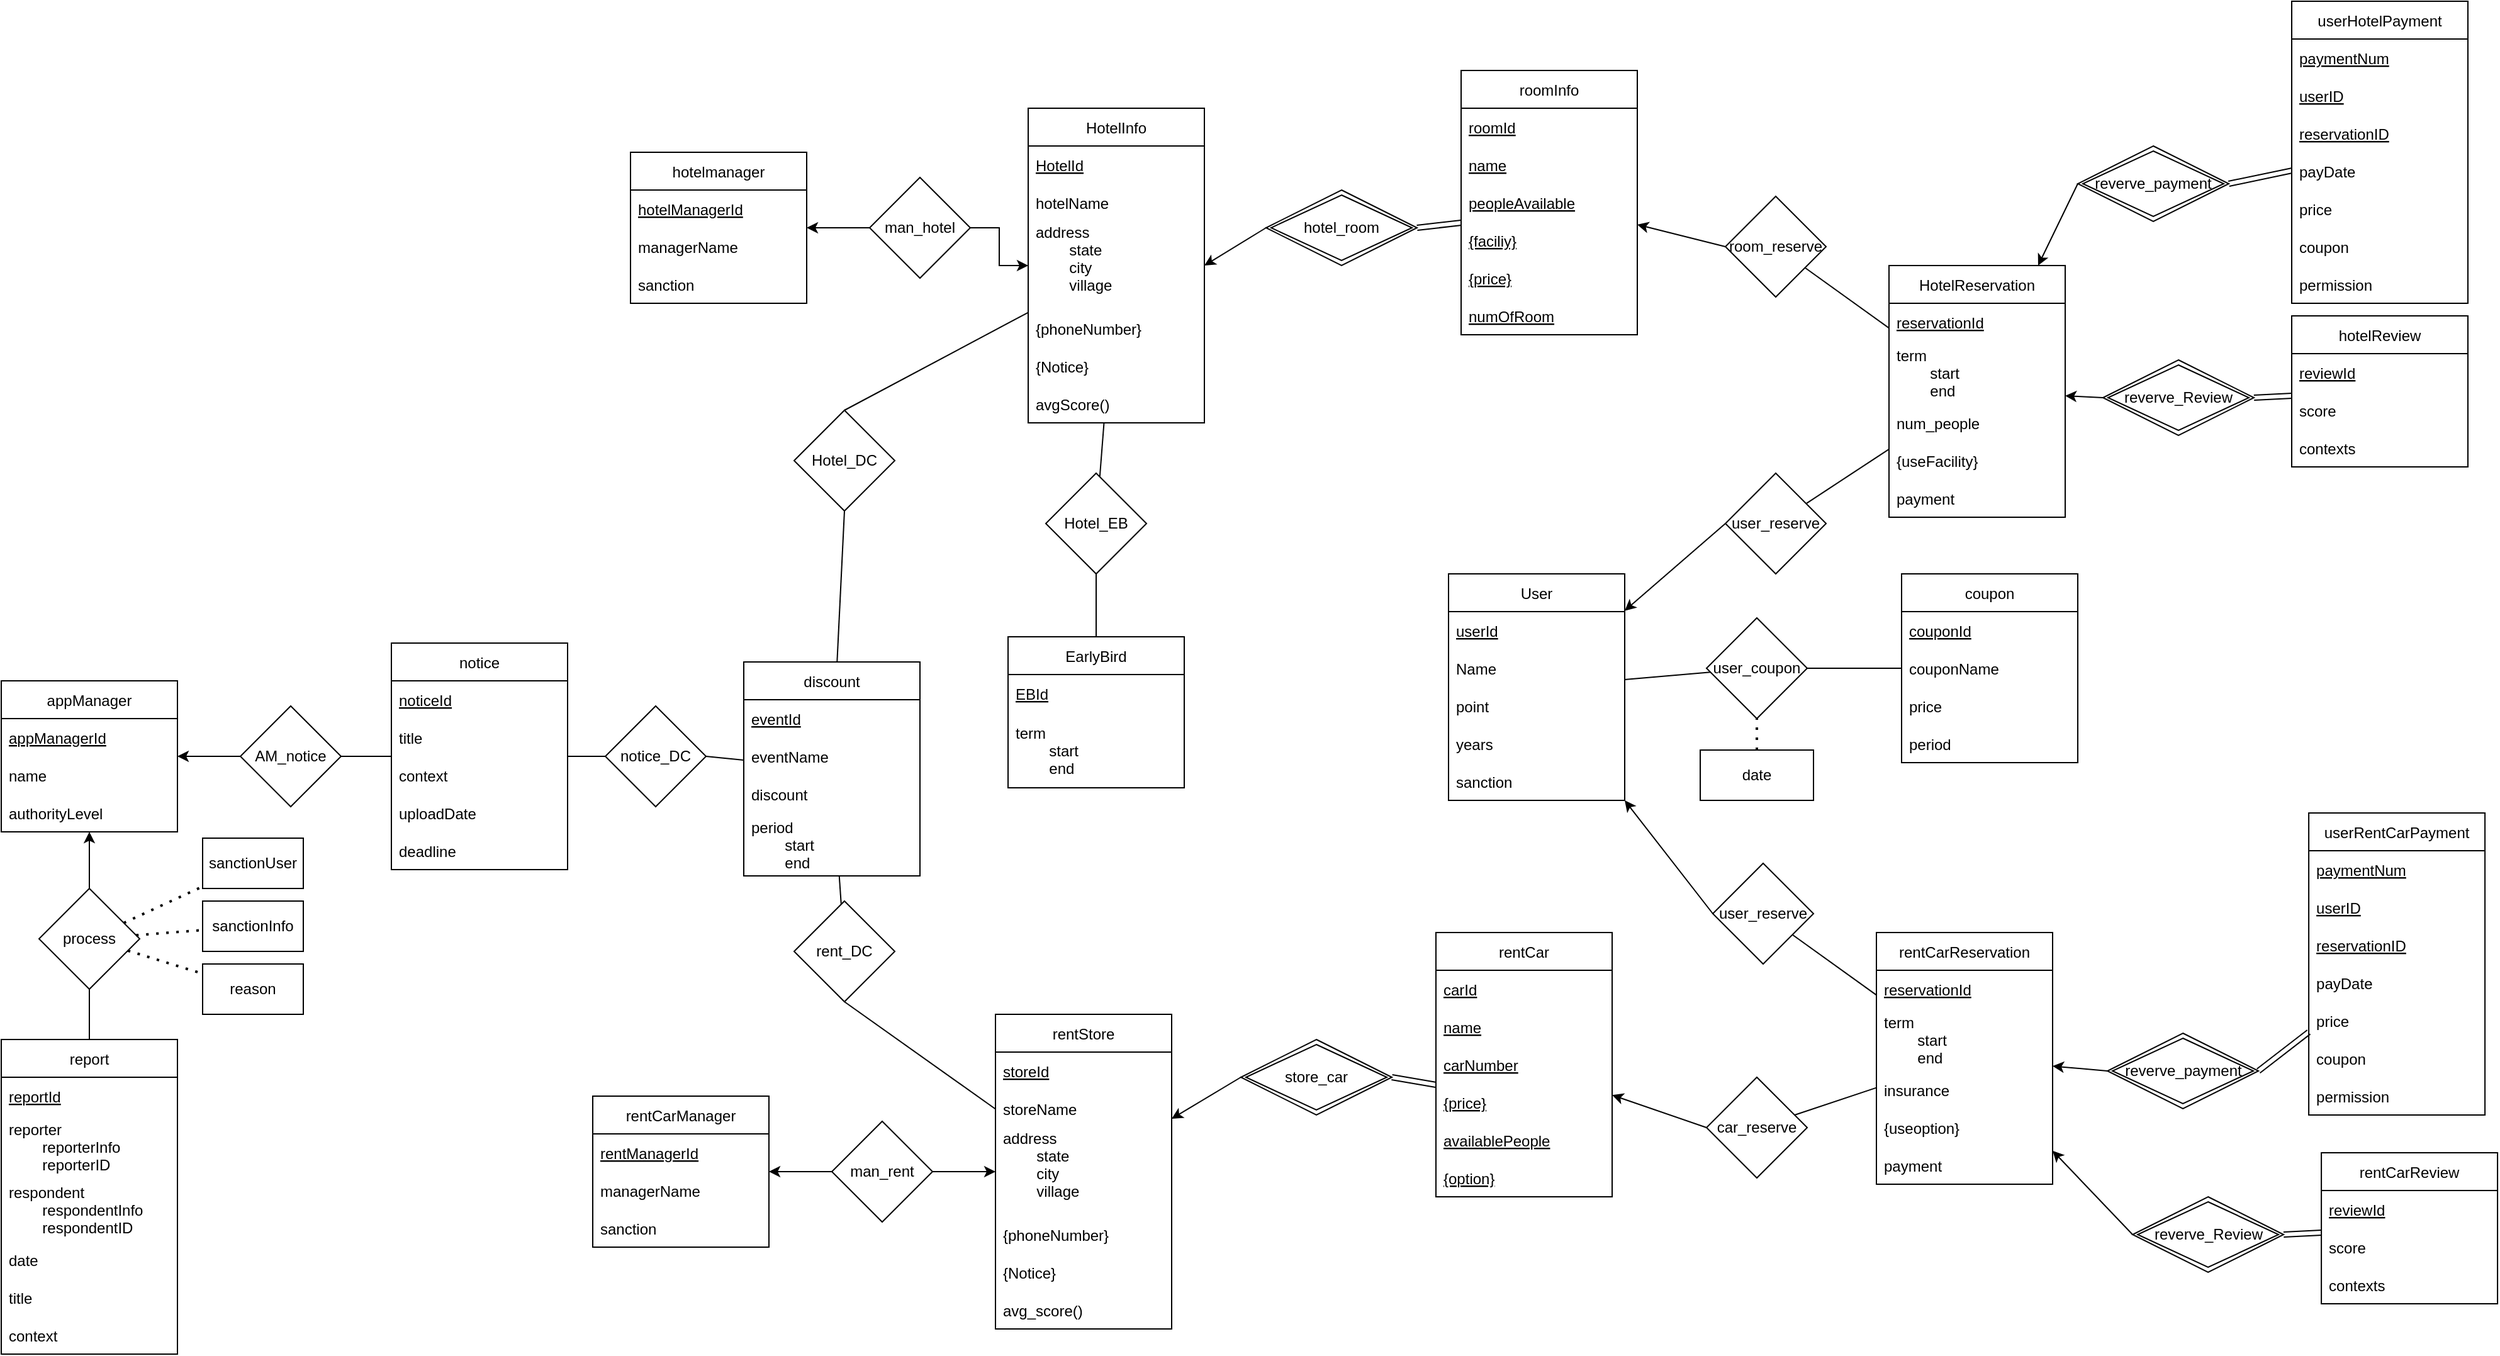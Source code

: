 <mxfile version="15.8.3" type="device"><diagram id="R2lEEEUBdFMjLlhIrx00" name="Page-1"><mxGraphModel dx="2272" dy="794" grid="1" gridSize="10" guides="1" tooltips="1" connect="1" arrows="1" fold="1" page="1" pageScale="1" pageWidth="850" pageHeight="1100" math="0" shadow="0" extFonts="Permanent Marker^https://fonts.googleapis.com/css?family=Permanent+Marker"><root><mxCell id="0"/><mxCell id="1" parent="0"/><mxCell id="m9agZA7t2JssovR4dxOU-1" value="User" style="swimlane;fontStyle=0;childLayout=stackLayout;horizontal=1;startSize=30;horizontalStack=0;resizeParent=1;resizeParentMax=0;resizeLast=0;collapsible=1;marginBottom=0;" parent="1" vertex="1"><mxGeometry x="450" y="620" width="140" height="180" as="geometry"/></mxCell><mxCell id="m9agZA7t2JssovR4dxOU-2" value="userId" style="text;strokeColor=none;fillColor=none;align=left;verticalAlign=middle;spacingLeft=4;spacingRight=4;overflow=hidden;points=[[0,0.5],[1,0.5]];portConstraint=eastwest;rotatable=0;fontStyle=4" parent="m9agZA7t2JssovR4dxOU-1" vertex="1"><mxGeometry y="30" width="140" height="30" as="geometry"/></mxCell><mxCell id="m9agZA7t2JssovR4dxOU-3" value="Name" style="text;strokeColor=none;fillColor=none;align=left;verticalAlign=middle;spacingLeft=4;spacingRight=4;overflow=hidden;points=[[0,0.5],[1,0.5]];portConstraint=eastwest;rotatable=0;" parent="m9agZA7t2JssovR4dxOU-1" vertex="1"><mxGeometry y="60" width="140" height="30" as="geometry"/></mxCell><mxCell id="m9agZA7t2JssovR4dxOU-4" value="point" style="text;strokeColor=none;fillColor=none;align=left;verticalAlign=middle;spacingLeft=4;spacingRight=4;overflow=hidden;points=[[0,0.5],[1,0.5]];portConstraint=eastwest;rotatable=0;" parent="m9agZA7t2JssovR4dxOU-1" vertex="1"><mxGeometry y="90" width="140" height="30" as="geometry"/></mxCell><mxCell id="-zHKP0sB6fZDAqDeBgFO-5" value="years" style="text;strokeColor=none;fillColor=none;align=left;verticalAlign=middle;spacingLeft=4;spacingRight=4;overflow=hidden;points=[[0,0.5],[1,0.5]];portConstraint=eastwest;rotatable=0;" vertex="1" parent="m9agZA7t2JssovR4dxOU-1"><mxGeometry y="120" width="140" height="30" as="geometry"/></mxCell><mxCell id="m9agZA7t2JssovR4dxOU-84" value="sanction" style="text;strokeColor=none;fillColor=none;align=left;verticalAlign=middle;spacingLeft=4;spacingRight=4;overflow=hidden;points=[[0,0.5],[1,0.5]];portConstraint=eastwest;rotatable=0;" parent="m9agZA7t2JssovR4dxOU-1" vertex="1"><mxGeometry y="150" width="140" height="30" as="geometry"/></mxCell><mxCell id="m9agZA7t2JssovR4dxOU-5" value="hotelmanager" style="swimlane;fontStyle=0;childLayout=stackLayout;horizontal=1;startSize=30;horizontalStack=0;resizeParent=1;resizeParentMax=0;resizeLast=0;collapsible=1;marginBottom=0;" parent="1" vertex="1"><mxGeometry x="-200" y="285" width="140" height="120" as="geometry"/></mxCell><mxCell id="m9agZA7t2JssovR4dxOU-6" value="hotelManagerId" style="text;strokeColor=none;fillColor=none;align=left;verticalAlign=middle;spacingLeft=4;spacingRight=4;overflow=hidden;points=[[0,0.5],[1,0.5]];portConstraint=eastwest;rotatable=0;fontStyle=4" parent="m9agZA7t2JssovR4dxOU-5" vertex="1"><mxGeometry y="30" width="140" height="30" as="geometry"/></mxCell><mxCell id="m9agZA7t2JssovR4dxOU-7" value="managerName" style="text;strokeColor=none;fillColor=none;align=left;verticalAlign=middle;spacingLeft=4;spacingRight=4;overflow=hidden;points=[[0,0.5],[1,0.5]];portConstraint=eastwest;rotatable=0;" parent="m9agZA7t2JssovR4dxOU-5" vertex="1"><mxGeometry y="60" width="140" height="30" as="geometry"/></mxCell><mxCell id="m9agZA7t2JssovR4dxOU-8" value="sanction" style="text;strokeColor=none;fillColor=none;align=left;verticalAlign=middle;spacingLeft=4;spacingRight=4;overflow=hidden;points=[[0,0.5],[1,0.5]];portConstraint=eastwest;rotatable=0;" parent="m9agZA7t2JssovR4dxOU-5" vertex="1"><mxGeometry y="90" width="140" height="30" as="geometry"/></mxCell><mxCell id="m9agZA7t2JssovR4dxOU-17" value="HotelInfo" style="swimlane;fontStyle=0;childLayout=stackLayout;horizontal=1;startSize=30;horizontalStack=0;resizeParent=1;resizeParentMax=0;resizeLast=0;collapsible=1;marginBottom=0;strokeColor=default;" parent="1" vertex="1"><mxGeometry x="116" y="250" width="140" height="250" as="geometry"/></mxCell><mxCell id="m9agZA7t2JssovR4dxOU-18" value="HotelId" style="text;strokeColor=none;fillColor=none;align=left;verticalAlign=middle;spacingLeft=4;spacingRight=4;overflow=hidden;points=[[0,0.5],[1,0.5]];portConstraint=eastwest;rotatable=0;fontStyle=4" parent="m9agZA7t2JssovR4dxOU-17" vertex="1"><mxGeometry y="30" width="140" height="30" as="geometry"/></mxCell><mxCell id="JwJE9UCV9flVNakGb3_7-26" value="hotelName" style="text;strokeColor=none;fillColor=none;align=left;verticalAlign=middle;spacingLeft=4;spacingRight=4;overflow=hidden;points=[[0,0.5],[1,0.5]];portConstraint=eastwest;rotatable=0;fontStyle=0" parent="m9agZA7t2JssovR4dxOU-17" vertex="1"><mxGeometry y="60" width="140" height="30" as="geometry"/></mxCell><mxCell id="m9agZA7t2JssovR4dxOU-19" value="address&#10;        state&#10;        city&#10;        village&#10;" style="text;strokeColor=none;fillColor=none;align=left;verticalAlign=middle;spacingLeft=4;spacingRight=4;overflow=hidden;points=[[0,0.5],[1,0.5]];portConstraint=eastwest;rotatable=0;" parent="m9agZA7t2JssovR4dxOU-17" vertex="1"><mxGeometry y="90" width="140" height="70" as="geometry"/></mxCell><mxCell id="m9agZA7t2JssovR4dxOU-34" value="{phoneNumber}" style="text;strokeColor=none;fillColor=none;align=left;verticalAlign=middle;spacingLeft=4;spacingRight=4;overflow=hidden;points=[[0,0.5],[1,0.5]];portConstraint=eastwest;rotatable=0;" parent="m9agZA7t2JssovR4dxOU-17" vertex="1"><mxGeometry y="160" width="140" height="30" as="geometry"/></mxCell><mxCell id="m9agZA7t2JssovR4dxOU-35" value="{Notice}" style="text;strokeColor=none;fillColor=none;align=left;verticalAlign=middle;spacingLeft=4;spacingRight=4;overflow=hidden;points=[[0,0.5],[1,0.5]];portConstraint=eastwest;rotatable=0;" parent="m9agZA7t2JssovR4dxOU-17" vertex="1"><mxGeometry y="190" width="140" height="30" as="geometry"/></mxCell><mxCell id="JwJE9UCV9flVNakGb3_7-21" value="avgScore()" style="text;strokeColor=none;fillColor=none;align=left;verticalAlign=middle;spacingLeft=4;spacingRight=4;overflow=hidden;points=[[0,0.5],[1,0.5]];portConstraint=eastwest;rotatable=0;" parent="m9agZA7t2JssovR4dxOU-17" vertex="1"><mxGeometry y="220" width="140" height="30" as="geometry"/></mxCell><mxCell id="m9agZA7t2JssovR4dxOU-22" value="discount" style="swimlane;fontStyle=0;childLayout=stackLayout;horizontal=1;startSize=30;horizontalStack=0;resizeParent=1;resizeParentMax=0;resizeLast=0;collapsible=1;marginBottom=0;strokeColor=default;" parent="1" vertex="1"><mxGeometry x="-110" y="690" width="140" height="170" as="geometry"/></mxCell><mxCell id="m9agZA7t2JssovR4dxOU-23" value="eventId" style="text;strokeColor=none;fillColor=none;align=left;verticalAlign=middle;spacingLeft=4;spacingRight=4;overflow=hidden;points=[[0,0.5],[1,0.5]];portConstraint=eastwest;rotatable=0;fontStyle=4" parent="m9agZA7t2JssovR4dxOU-22" vertex="1"><mxGeometry y="30" width="140" height="30" as="geometry"/></mxCell><mxCell id="m9agZA7t2JssovR4dxOU-24" value="eventName" style="text;strokeColor=none;fillColor=none;align=left;verticalAlign=middle;spacingLeft=4;spacingRight=4;overflow=hidden;points=[[0,0.5],[1,0.5]];portConstraint=eastwest;rotatable=0;" parent="m9agZA7t2JssovR4dxOU-22" vertex="1"><mxGeometry y="60" width="140" height="30" as="geometry"/></mxCell><mxCell id="m9agZA7t2JssovR4dxOU-86" value="discount" style="text;strokeColor=none;fillColor=none;align=left;verticalAlign=middle;spacingLeft=4;spacingRight=4;overflow=hidden;points=[[0,0.5],[1,0.5]];portConstraint=eastwest;rotatable=0;" parent="m9agZA7t2JssovR4dxOU-22" vertex="1"><mxGeometry y="90" width="140" height="30" as="geometry"/></mxCell><mxCell id="m9agZA7t2JssovR4dxOU-25" value="period&#10;        start&#10;        end" style="text;strokeColor=none;fillColor=none;align=left;verticalAlign=middle;spacingLeft=4;spacingRight=4;overflow=hidden;points=[[0,0.5],[1,0.5]];portConstraint=eastwest;rotatable=0;" parent="m9agZA7t2JssovR4dxOU-22" vertex="1"><mxGeometry y="120" width="140" height="50" as="geometry"/></mxCell><mxCell id="m9agZA7t2JssovR4dxOU-30" value="EarlyBird" style="swimlane;fontStyle=0;childLayout=stackLayout;horizontal=1;startSize=30;horizontalStack=0;resizeParent=1;resizeParentMax=0;resizeLast=0;collapsible=1;marginBottom=0;strokeColor=default;" parent="1" vertex="1"><mxGeometry x="100" y="670" width="140" height="120" as="geometry"/></mxCell><mxCell id="m9agZA7t2JssovR4dxOU-31" value="EBId" style="text;strokeColor=none;fillColor=none;align=left;verticalAlign=middle;spacingLeft=4;spacingRight=4;overflow=hidden;points=[[0,0.5],[1,0.5]];portConstraint=eastwest;rotatable=0;fontStyle=4" parent="m9agZA7t2JssovR4dxOU-30" vertex="1"><mxGeometry y="30" width="140" height="30" as="geometry"/></mxCell><mxCell id="m9agZA7t2JssovR4dxOU-32" value="term&#10;        start&#10;        end" style="text;strokeColor=none;fillColor=none;align=left;verticalAlign=middle;spacingLeft=4;spacingRight=4;overflow=hidden;points=[[0,0.5],[1,0.5]];portConstraint=eastwest;rotatable=0;" parent="m9agZA7t2JssovR4dxOU-30" vertex="1"><mxGeometry y="60" width="140" height="60" as="geometry"/></mxCell><mxCell id="m9agZA7t2JssovR4dxOU-41" style="edgeStyle=orthogonalEdgeStyle;rounded=0;orthogonalLoop=1;jettySize=auto;html=1;entryX=1;entryY=0.5;entryDx=0;entryDy=0;" parent="1" source="m9agZA7t2JssovR4dxOU-36" target="m9agZA7t2JssovR4dxOU-5" edge="1"><mxGeometry relative="1" as="geometry"/></mxCell><mxCell id="m9agZA7t2JssovR4dxOU-42" style="edgeStyle=orthogonalEdgeStyle;rounded=0;orthogonalLoop=1;jettySize=auto;html=1;entryX=0;entryY=0.5;entryDx=0;entryDy=0;" parent="1" source="m9agZA7t2JssovR4dxOU-36" target="m9agZA7t2JssovR4dxOU-17" edge="1"><mxGeometry relative="1" as="geometry"/></mxCell><mxCell id="m9agZA7t2JssovR4dxOU-36" value="man_hotel" style="rhombus;whiteSpace=wrap;html=1;strokeColor=default;" parent="1" vertex="1"><mxGeometry x="-10" y="305" width="80" height="80" as="geometry"/></mxCell><mxCell id="m9agZA7t2JssovR4dxOU-43" value="roomInfo" style="swimlane;fontStyle=0;childLayout=stackLayout;horizontal=1;startSize=30;horizontalStack=0;resizeParent=1;resizeParentMax=0;resizeLast=0;collapsible=1;marginBottom=0;strokeColor=default;" parent="1" vertex="1"><mxGeometry x="460" y="220" width="140" height="210" as="geometry"/></mxCell><mxCell id="m9agZA7t2JssovR4dxOU-44" value="roomId" style="text;strokeColor=none;fillColor=none;align=left;verticalAlign=middle;spacingLeft=4;spacingRight=4;overflow=hidden;points=[[0,0.5],[1,0.5]];portConstraint=eastwest;rotatable=0;fontStyle=4" parent="m9agZA7t2JssovR4dxOU-43" vertex="1"><mxGeometry y="30" width="140" height="30" as="geometry"/></mxCell><mxCell id="m9agZA7t2JssovR4dxOU-45" value="name" style="text;strokeColor=none;fillColor=none;align=left;verticalAlign=middle;spacingLeft=4;spacingRight=4;overflow=hidden;points=[[0,0.5],[1,0.5]];portConstraint=eastwest;rotatable=0;fontStyle=4" parent="m9agZA7t2JssovR4dxOU-43" vertex="1"><mxGeometry y="60" width="140" height="30" as="geometry"/></mxCell><mxCell id="m9agZA7t2JssovR4dxOU-46" value="peopleAvailable" style="text;strokeColor=none;fillColor=none;align=left;verticalAlign=middle;spacingLeft=4;spacingRight=4;overflow=hidden;points=[[0,0.5],[1,0.5]];portConstraint=eastwest;rotatable=0;fontStyle=4" parent="m9agZA7t2JssovR4dxOU-43" vertex="1"><mxGeometry y="90" width="140" height="30" as="geometry"/></mxCell><mxCell id="m9agZA7t2JssovR4dxOU-47" value="{faciliy}" style="text;strokeColor=none;fillColor=none;align=left;verticalAlign=middle;spacingLeft=4;spacingRight=4;overflow=hidden;points=[[0,0.5],[1,0.5]];portConstraint=eastwest;rotatable=0;fontStyle=4" parent="m9agZA7t2JssovR4dxOU-43" vertex="1"><mxGeometry y="120" width="140" height="30" as="geometry"/></mxCell><mxCell id="m9agZA7t2JssovR4dxOU-48" value="{price}" style="text;strokeColor=none;fillColor=none;align=left;verticalAlign=middle;spacingLeft=4;spacingRight=4;overflow=hidden;points=[[0,0.5],[1,0.5]];portConstraint=eastwest;rotatable=0;fontStyle=4" parent="m9agZA7t2JssovR4dxOU-43" vertex="1"><mxGeometry y="150" width="140" height="30" as="geometry"/></mxCell><mxCell id="m9agZA7t2JssovR4dxOU-49" value="numOfRoom" style="text;strokeColor=none;fillColor=none;align=left;verticalAlign=middle;spacingLeft=4;spacingRight=4;overflow=hidden;points=[[0,0.5],[1,0.5]];portConstraint=eastwest;rotatable=0;fontStyle=4" parent="m9agZA7t2JssovR4dxOU-43" vertex="1"><mxGeometry y="180" width="140" height="30" as="geometry"/></mxCell><mxCell id="m9agZA7t2JssovR4dxOU-71" value="" style="shape=link;html=1;rounded=0;width=4;entryX=1;entryY=0.5;entryDx=0;entryDy=0;exitX=0;exitY=1.033;exitDx=0;exitDy=0;exitPerimeter=0;" parent="1" source="m9agZA7t2JssovR4dxOU-46" target="m9agZA7t2JssovR4dxOU-74" edge="1"><mxGeometry relative="1" as="geometry"><mxPoint x="425" y="290" as="sourcePoint"/><mxPoint x="470" y="410" as="targetPoint"/></mxGeometry></mxCell><mxCell id="m9agZA7t2JssovR4dxOU-74" value="hotel_room" style="shape=rhombus;double=1;perimeter=rhombusPerimeter;whiteSpace=wrap;html=1;align=center;strokeColor=default;" parent="1" vertex="1"><mxGeometry x="305" y="315" width="120" height="60" as="geometry"/></mxCell><mxCell id="m9agZA7t2JssovR4dxOU-75" value="" style="endArrow=classic;html=1;rounded=0;exitX=0;exitY=0.5;exitDx=0;exitDy=0;entryX=1;entryY=0.5;entryDx=0;entryDy=0;" parent="1" source="m9agZA7t2JssovR4dxOU-74" target="m9agZA7t2JssovR4dxOU-19" edge="1"><mxGeometry width="50" height="50" relative="1" as="geometry"><mxPoint x="400" y="540" as="sourcePoint"/><mxPoint x="450" y="490" as="targetPoint"/></mxGeometry></mxCell><mxCell id="m9agZA7t2JssovR4dxOU-87" value="Hotel_DC" style="rhombus;whiteSpace=wrap;html=1;strokeColor=default;" parent="1" vertex="1"><mxGeometry x="-70" y="490" width="80" height="80" as="geometry"/></mxCell><mxCell id="m9agZA7t2JssovR4dxOU-88" value="Hotel_EB" style="rhombus;whiteSpace=wrap;html=1;strokeColor=default;" parent="1" vertex="1"><mxGeometry x="130" y="540" width="80" height="80" as="geometry"/></mxCell><mxCell id="JwJE9UCV9flVNakGb3_7-1" value="rentStore" style="swimlane;fontStyle=0;childLayout=stackLayout;horizontal=1;startSize=30;horizontalStack=0;resizeParent=1;resizeParentMax=0;resizeLast=0;collapsible=1;marginBottom=0;strokeColor=default;" parent="1" vertex="1"><mxGeometry x="90" y="970" width="140" height="250" as="geometry"/></mxCell><mxCell id="JwJE9UCV9flVNakGb3_7-2" value="storeId" style="text;strokeColor=none;fillColor=none;align=left;verticalAlign=middle;spacingLeft=4;spacingRight=4;overflow=hidden;points=[[0,0.5],[1,0.5]];portConstraint=eastwest;rotatable=0;fontStyle=4" parent="JwJE9UCV9flVNakGb3_7-1" vertex="1"><mxGeometry y="30" width="140" height="30" as="geometry"/></mxCell><mxCell id="JwJE9UCV9flVNakGb3_7-28" value="storeName" style="text;strokeColor=none;fillColor=none;align=left;verticalAlign=middle;spacingLeft=4;spacingRight=4;overflow=hidden;points=[[0,0.5],[1,0.5]];portConstraint=eastwest;rotatable=0;fontStyle=0" parent="JwJE9UCV9flVNakGb3_7-1" vertex="1"><mxGeometry y="60" width="140" height="30" as="geometry"/></mxCell><mxCell id="JwJE9UCV9flVNakGb3_7-3" value="address&#10;        state&#10;        city&#10;        village&#10;" style="text;strokeColor=none;fillColor=none;align=left;verticalAlign=middle;spacingLeft=4;spacingRight=4;overflow=hidden;points=[[0,0.5],[1,0.5]];portConstraint=eastwest;rotatable=0;" parent="JwJE9UCV9flVNakGb3_7-1" vertex="1"><mxGeometry y="90" width="140" height="70" as="geometry"/></mxCell><mxCell id="JwJE9UCV9flVNakGb3_7-4" value="{phoneNumber}" style="text;strokeColor=none;fillColor=none;align=left;verticalAlign=middle;spacingLeft=4;spacingRight=4;overflow=hidden;points=[[0,0.5],[1,0.5]];portConstraint=eastwest;rotatable=0;" parent="JwJE9UCV9flVNakGb3_7-1" vertex="1"><mxGeometry y="160" width="140" height="30" as="geometry"/></mxCell><mxCell id="JwJE9UCV9flVNakGb3_7-5" value="{Notice}" style="text;strokeColor=none;fillColor=none;align=left;verticalAlign=middle;spacingLeft=4;spacingRight=4;overflow=hidden;points=[[0,0.5],[1,0.5]];portConstraint=eastwest;rotatable=0;" parent="JwJE9UCV9flVNakGb3_7-1" vertex="1"><mxGeometry y="190" width="140" height="30" as="geometry"/></mxCell><mxCell id="JwJE9UCV9flVNakGb3_7-67" value="avg_score()" style="text;strokeColor=none;fillColor=none;align=left;verticalAlign=middle;spacingLeft=4;spacingRight=4;overflow=hidden;points=[[0,0.5],[1,0.5]];portConstraint=eastwest;rotatable=0;" parent="JwJE9UCV9flVNakGb3_7-1" vertex="1"><mxGeometry y="220" width="140" height="30" as="geometry"/></mxCell><mxCell id="JwJE9UCV9flVNakGb3_7-7" value="rentCar" style="swimlane;fontStyle=0;childLayout=stackLayout;horizontal=1;startSize=30;horizontalStack=0;resizeParent=1;resizeParentMax=0;resizeLast=0;collapsible=1;marginBottom=0;strokeColor=default;" parent="1" vertex="1"><mxGeometry x="440" y="905" width="140" height="210" as="geometry"/></mxCell><mxCell id="JwJE9UCV9flVNakGb3_7-8" value="carId" style="text;strokeColor=none;fillColor=none;align=left;verticalAlign=middle;spacingLeft=4;spacingRight=4;overflow=hidden;points=[[0,0.5],[1,0.5]];portConstraint=eastwest;rotatable=0;fontStyle=4" parent="JwJE9UCV9flVNakGb3_7-7" vertex="1"><mxGeometry y="30" width="140" height="30" as="geometry"/></mxCell><mxCell id="JwJE9UCV9flVNakGb3_7-9" value="name" style="text;strokeColor=none;fillColor=none;align=left;verticalAlign=middle;spacingLeft=4;spacingRight=4;overflow=hidden;points=[[0,0.5],[1,0.5]];portConstraint=eastwest;rotatable=0;fontStyle=4" parent="JwJE9UCV9flVNakGb3_7-7" vertex="1"><mxGeometry y="60" width="140" height="30" as="geometry"/></mxCell><mxCell id="JwJE9UCV9flVNakGb3_7-10" value="carNumber" style="text;strokeColor=none;fillColor=none;align=left;verticalAlign=middle;spacingLeft=4;spacingRight=4;overflow=hidden;points=[[0,0.5],[1,0.5]];portConstraint=eastwest;rotatable=0;fontStyle=4" parent="JwJE9UCV9flVNakGb3_7-7" vertex="1"><mxGeometry y="90" width="140" height="30" as="geometry"/></mxCell><mxCell id="JwJE9UCV9flVNakGb3_7-12" value="{price}" style="text;strokeColor=none;fillColor=none;align=left;verticalAlign=middle;spacingLeft=4;spacingRight=4;overflow=hidden;points=[[0,0.5],[1,0.5]];portConstraint=eastwest;rotatable=0;fontStyle=4" parent="JwJE9UCV9flVNakGb3_7-7" vertex="1"><mxGeometry y="120" width="140" height="30" as="geometry"/></mxCell><mxCell id="JwJE9UCV9flVNakGb3_7-13" value="availablePeople" style="text;strokeColor=none;fillColor=none;align=left;verticalAlign=middle;spacingLeft=4;spacingRight=4;overflow=hidden;points=[[0,0.5],[1,0.5]];portConstraint=eastwest;rotatable=0;fontStyle=4" parent="JwJE9UCV9flVNakGb3_7-7" vertex="1"><mxGeometry y="150" width="140" height="30" as="geometry"/></mxCell><mxCell id="ckYGJ_oN8j9dUMpXnjVb-2" value="{option}" style="text;strokeColor=none;fillColor=none;align=left;verticalAlign=middle;spacingLeft=4;spacingRight=4;overflow=hidden;points=[[0,0.5],[1,0.5]];portConstraint=eastwest;rotatable=0;fontStyle=4" parent="JwJE9UCV9flVNakGb3_7-7" vertex="1"><mxGeometry y="180" width="140" height="30" as="geometry"/></mxCell><mxCell id="JwJE9UCV9flVNakGb3_7-15" value="" style="shape=link;html=1;rounded=0;width=4;entryX=1;entryY=0.5;entryDx=0;entryDy=0;exitX=0;exitY=1.033;exitDx=0;exitDy=0;exitPerimeter=0;" parent="1" source="JwJE9UCV9flVNakGb3_7-10" target="JwJE9UCV9flVNakGb3_7-16" edge="1"><mxGeometry relative="1" as="geometry"><mxPoint x="405" y="985" as="sourcePoint"/><mxPoint x="450" y="1105" as="targetPoint"/></mxGeometry></mxCell><mxCell id="JwJE9UCV9flVNakGb3_7-16" value="store_car" style="shape=rhombus;double=1;perimeter=rhombusPerimeter;whiteSpace=wrap;html=1;align=center;strokeColor=default;" parent="1" vertex="1"><mxGeometry x="285" y="990" width="120" height="60" as="geometry"/></mxCell><mxCell id="JwJE9UCV9flVNakGb3_7-17" value="" style="endArrow=classic;html=1;rounded=0;exitX=0;exitY=0.5;exitDx=0;exitDy=0;" parent="1" source="JwJE9UCV9flVNakGb3_7-16" target="JwJE9UCV9flVNakGb3_7-1" edge="1"><mxGeometry width="50" height="50" relative="1" as="geometry"><mxPoint x="380" y="1310" as="sourcePoint"/><mxPoint x="430" y="1260" as="targetPoint"/></mxGeometry></mxCell><mxCell id="JwJE9UCV9flVNakGb3_7-53" value="" style="endArrow=none;html=1;rounded=0;" parent="1" source="m9agZA7t2JssovR4dxOU-88" target="m9agZA7t2JssovR4dxOU-30" edge="1"><mxGeometry width="50" height="50" relative="1" as="geometry"><mxPoint x="260" y="770" as="sourcePoint"/><mxPoint x="310" y="720" as="targetPoint"/></mxGeometry></mxCell><mxCell id="JwJE9UCV9flVNakGb3_7-54" value="" style="endArrow=none;html=1;rounded=0;exitX=0.5;exitY=1;exitDx=0;exitDy=0;" parent="1" source="m9agZA7t2JssovR4dxOU-87" target="m9agZA7t2JssovR4dxOU-22" edge="1"><mxGeometry width="50" height="50" relative="1" as="geometry"><mxPoint x="270" y="780" as="sourcePoint"/><mxPoint x="320" y="730" as="targetPoint"/></mxGeometry></mxCell><mxCell id="JwJE9UCV9flVNakGb3_7-55" value="" style="endArrow=none;html=1;rounded=0;entryX=0.5;entryY=0;entryDx=0;entryDy=0;" parent="1" source="m9agZA7t2JssovR4dxOU-17" target="m9agZA7t2JssovR4dxOU-87" edge="1"><mxGeometry width="50" height="50" relative="1" as="geometry"><mxPoint x="126" y="830" as="sourcePoint"/><mxPoint x="330" y="740" as="targetPoint"/></mxGeometry></mxCell><mxCell id="JwJE9UCV9flVNakGb3_7-56" value="" style="endArrow=none;html=1;rounded=0;" parent="1" source="m9agZA7t2JssovR4dxOU-17" target="m9agZA7t2JssovR4dxOU-88" edge="1"><mxGeometry width="50" height="50" relative="1" as="geometry"><mxPoint x="149.94" y="831" as="sourcePoint"/><mxPoint x="340" y="750" as="targetPoint"/></mxGeometry></mxCell><mxCell id="JwJE9UCV9flVNakGb3_7-63" value="rent_DC" style="rhombus;whiteSpace=wrap;html=1;strokeColor=default;" parent="1" vertex="1"><mxGeometry x="-70" y="880" width="80" height="80" as="geometry"/></mxCell><mxCell id="JwJE9UCV9flVNakGb3_7-64" value="" style="endArrow=none;html=1;rounded=0;" parent="1" source="JwJE9UCV9flVNakGb3_7-63" target="m9agZA7t2JssovR4dxOU-22" edge="1"><mxGeometry width="50" height="50" relative="1" as="geometry"><mxPoint x="150" y="1400" as="sourcePoint"/><mxPoint x="30" y="885" as="targetPoint"/></mxGeometry></mxCell><mxCell id="JwJE9UCV9flVNakGb3_7-65" value="" style="endArrow=none;html=1;rounded=0;entryX=0.5;entryY=1;entryDx=0;entryDy=0;" parent="1" source="JwJE9UCV9flVNakGb3_7-1" target="JwJE9UCV9flVNakGb3_7-63" edge="1"><mxGeometry width="50" height="50" relative="1" as="geometry"><mxPoint x="156" y="940" as="sourcePoint"/><mxPoint x="150" y="1300" as="targetPoint"/></mxGeometry></mxCell><mxCell id="JwJE9UCV9flVNakGb3_7-68" value="rentCarManager" style="swimlane;fontStyle=0;childLayout=stackLayout;horizontal=1;startSize=30;horizontalStack=0;resizeParent=1;resizeParentMax=0;resizeLast=0;collapsible=1;marginBottom=0;" parent="1" vertex="1"><mxGeometry x="-230" y="1035" width="140" height="120" as="geometry"/></mxCell><mxCell id="JwJE9UCV9flVNakGb3_7-69" value="rentManagerId" style="text;strokeColor=none;fillColor=none;align=left;verticalAlign=middle;spacingLeft=4;spacingRight=4;overflow=hidden;points=[[0,0.5],[1,0.5]];portConstraint=eastwest;rotatable=0;fontStyle=4" parent="JwJE9UCV9flVNakGb3_7-68" vertex="1"><mxGeometry y="30" width="140" height="30" as="geometry"/></mxCell><mxCell id="JwJE9UCV9flVNakGb3_7-70" value="managerName" style="text;strokeColor=none;fillColor=none;align=left;verticalAlign=middle;spacingLeft=4;spacingRight=4;overflow=hidden;points=[[0,0.5],[1,0.5]];portConstraint=eastwest;rotatable=0;" parent="JwJE9UCV9flVNakGb3_7-68" vertex="1"><mxGeometry y="60" width="140" height="30" as="geometry"/></mxCell><mxCell id="JwJE9UCV9flVNakGb3_7-71" value="sanction" style="text;strokeColor=none;fillColor=none;align=left;verticalAlign=middle;spacingLeft=4;spacingRight=4;overflow=hidden;points=[[0,0.5],[1,0.5]];portConstraint=eastwest;rotatable=0;" parent="JwJE9UCV9flVNakGb3_7-68" vertex="1"><mxGeometry y="90" width="140" height="30" as="geometry"/></mxCell><mxCell id="JwJE9UCV9flVNakGb3_7-72" style="edgeStyle=orthogonalEdgeStyle;rounded=0;orthogonalLoop=1;jettySize=auto;html=1;entryX=1;entryY=0.5;entryDx=0;entryDy=0;" parent="1" source="JwJE9UCV9flVNakGb3_7-74" target="JwJE9UCV9flVNakGb3_7-68" edge="1"><mxGeometry relative="1" as="geometry"/></mxCell><mxCell id="JwJE9UCV9flVNakGb3_7-74" value="man_rent" style="rhombus;whiteSpace=wrap;html=1;strokeColor=default;" parent="1" vertex="1"><mxGeometry x="-40" y="1055" width="80" height="80" as="geometry"/></mxCell><mxCell id="JwJE9UCV9flVNakGb3_7-75" value="" style="endArrow=classic;html=1;rounded=0;exitX=1;exitY=0.5;exitDx=0;exitDy=0;" parent="1" source="JwJE9UCV9flVNakGb3_7-74" target="JwJE9UCV9flVNakGb3_7-1" edge="1"><mxGeometry width="50" height="50" relative="1" as="geometry"><mxPoint x="260" y="900" as="sourcePoint"/><mxPoint x="310" y="850" as="targetPoint"/></mxGeometry></mxCell><mxCell id="JwJE9UCV9flVNakGb3_7-77" value="coupon" style="swimlane;fontStyle=0;childLayout=stackLayout;horizontal=1;startSize=30;horizontalStack=0;resizeParent=1;resizeParentMax=0;resizeLast=0;collapsible=1;marginBottom=0;" parent="1" vertex="1"><mxGeometry x="810" y="620" width="140" height="150" as="geometry"/></mxCell><mxCell id="JwJE9UCV9flVNakGb3_7-78" value="couponId" style="text;strokeColor=none;fillColor=none;align=left;verticalAlign=middle;spacingLeft=4;spacingRight=4;overflow=hidden;points=[[0,0.5],[1,0.5]];portConstraint=eastwest;rotatable=0;fontStyle=4" parent="JwJE9UCV9flVNakGb3_7-77" vertex="1"><mxGeometry y="30" width="140" height="30" as="geometry"/></mxCell><mxCell id="JwJE9UCV9flVNakGb3_7-79" value="couponName" style="text;strokeColor=none;fillColor=none;align=left;verticalAlign=middle;spacingLeft=4;spacingRight=4;overflow=hidden;points=[[0,0.5],[1,0.5]];portConstraint=eastwest;rotatable=0;" parent="JwJE9UCV9flVNakGb3_7-77" vertex="1"><mxGeometry y="60" width="140" height="30" as="geometry"/></mxCell><mxCell id="JwJE9UCV9flVNakGb3_7-80" value="price" style="text;strokeColor=none;fillColor=none;align=left;verticalAlign=middle;spacingLeft=4;spacingRight=4;overflow=hidden;points=[[0,0.5],[1,0.5]];portConstraint=eastwest;rotatable=0;" parent="JwJE9UCV9flVNakGb3_7-77" vertex="1"><mxGeometry y="90" width="140" height="30" as="geometry"/></mxCell><mxCell id="JwJE9UCV9flVNakGb3_7-82" value="period" style="text;strokeColor=none;fillColor=none;align=left;verticalAlign=middle;spacingLeft=4;spacingRight=4;overflow=hidden;points=[[0,0.5],[1,0.5]];portConstraint=eastwest;rotatable=0;" parent="JwJE9UCV9flVNakGb3_7-77" vertex="1"><mxGeometry y="120" width="140" height="30" as="geometry"/></mxCell><mxCell id="JwJE9UCV9flVNakGb3_7-84" value="user_coupon" style="rhombus;whiteSpace=wrap;html=1;" parent="1" vertex="1"><mxGeometry x="655" y="655" width="80" height="80" as="geometry"/></mxCell><mxCell id="JwJE9UCV9flVNakGb3_7-86" value="" style="endArrow=none;html=1;rounded=0;" parent="1" source="m9agZA7t2JssovR4dxOU-1" target="JwJE9UCV9flVNakGb3_7-84" edge="1"><mxGeometry width="50" height="50" relative="1" as="geometry"><mxPoint x="260" y="500" as="sourcePoint"/><mxPoint x="310" y="450" as="targetPoint"/></mxGeometry></mxCell><mxCell id="JwJE9UCV9flVNakGb3_7-87" value="" style="endArrow=none;html=1;rounded=0;" parent="1" source="JwJE9UCV9flVNakGb3_7-84" target="JwJE9UCV9flVNakGb3_7-77" edge="1"><mxGeometry width="50" height="50" relative="1" as="geometry"><mxPoint x="600" y="705" as="sourcePoint"/><mxPoint x="670" y="705" as="targetPoint"/></mxGeometry></mxCell><mxCell id="JwJE9UCV9flVNakGb3_7-88" value="" style="endArrow=none;dashed=1;html=1;dashPattern=1 3;strokeWidth=2;rounded=0;entryX=0.5;entryY=1;entryDx=0;entryDy=0;exitX=0.5;exitY=0;exitDx=0;exitDy=0;" parent="1" source="JwJE9UCV9flVNakGb3_7-89" target="JwJE9UCV9flVNakGb3_7-84" edge="1"><mxGeometry width="50" height="50" relative="1" as="geometry"><mxPoint x="545" y="760" as="sourcePoint"/><mxPoint x="155" y="650" as="targetPoint"/></mxGeometry></mxCell><mxCell id="JwJE9UCV9flVNakGb3_7-89" value="date" style="rounded=0;whiteSpace=wrap;html=1;strokeColor=default;" parent="1" vertex="1"><mxGeometry x="650" y="760" width="90" height="40" as="geometry"/></mxCell><mxCell id="JwJE9UCV9flVNakGb3_7-91" value="notice" style="swimlane;fontStyle=0;childLayout=stackLayout;horizontal=1;startSize=30;horizontalStack=0;resizeParent=1;resizeParentMax=0;resizeLast=0;collapsible=1;marginBottom=0;" parent="1" vertex="1"><mxGeometry x="-390" y="675" width="140" height="180" as="geometry"/></mxCell><mxCell id="JwJE9UCV9flVNakGb3_7-92" value="noticeId" style="text;strokeColor=none;fillColor=none;align=left;verticalAlign=middle;spacingLeft=4;spacingRight=4;overflow=hidden;points=[[0,0.5],[1,0.5]];portConstraint=eastwest;rotatable=0;fontStyle=4" parent="JwJE9UCV9flVNakGb3_7-91" vertex="1"><mxGeometry y="30" width="140" height="30" as="geometry"/></mxCell><mxCell id="JwJE9UCV9flVNakGb3_7-93" value="title" style="text;strokeColor=none;fillColor=none;align=left;verticalAlign=middle;spacingLeft=4;spacingRight=4;overflow=hidden;points=[[0,0.5],[1,0.5]];portConstraint=eastwest;rotatable=0;" parent="JwJE9UCV9flVNakGb3_7-91" vertex="1"><mxGeometry y="60" width="140" height="30" as="geometry"/></mxCell><mxCell id="JwJE9UCV9flVNakGb3_7-94" value="context" style="text;strokeColor=none;fillColor=none;align=left;verticalAlign=middle;spacingLeft=4;spacingRight=4;overflow=hidden;points=[[0,0.5],[1,0.5]];portConstraint=eastwest;rotatable=0;" parent="JwJE9UCV9flVNakGb3_7-91" vertex="1"><mxGeometry y="90" width="140" height="30" as="geometry"/></mxCell><mxCell id="JwJE9UCV9flVNakGb3_7-95" value="uploadDate" style="text;strokeColor=none;fillColor=none;align=left;verticalAlign=middle;spacingLeft=4;spacingRight=4;overflow=hidden;points=[[0,0.5],[1,0.5]];portConstraint=eastwest;rotatable=0;" parent="JwJE9UCV9flVNakGb3_7-91" vertex="1"><mxGeometry y="120" width="140" height="30" as="geometry"/></mxCell><mxCell id="JwJE9UCV9flVNakGb3_7-96" value="deadline" style="text;strokeColor=none;fillColor=none;align=left;verticalAlign=middle;spacingLeft=4;spacingRight=4;overflow=hidden;points=[[0,0.5],[1,0.5]];portConstraint=eastwest;rotatable=0;" parent="JwJE9UCV9flVNakGb3_7-91" vertex="1"><mxGeometry y="150" width="140" height="30" as="geometry"/></mxCell><mxCell id="JwJE9UCV9flVNakGb3_7-97" value="notice_DC" style="rhombus;whiteSpace=wrap;html=1;" parent="1" vertex="1"><mxGeometry x="-220" y="725" width="80" height="80" as="geometry"/></mxCell><mxCell id="JwJE9UCV9flVNakGb3_7-98" value="" style="endArrow=none;html=1;rounded=0;entryX=0;entryY=0.5;entryDx=0;entryDy=0;" parent="1" source="JwJE9UCV9flVNakGb3_7-91" target="JwJE9UCV9flVNakGb3_7-97" edge="1"><mxGeometry width="50" height="50" relative="1" as="geometry"><mxPoint x="-270" y="655" as="sourcePoint"/><mxPoint x="-220" y="605" as="targetPoint"/></mxGeometry></mxCell><mxCell id="JwJE9UCV9flVNakGb3_7-99" value="" style="endArrow=none;html=1;rounded=0;exitX=1;exitY=0.5;exitDx=0;exitDy=0;" parent="1" source="JwJE9UCV9flVNakGb3_7-97" target="m9agZA7t2JssovR4dxOU-22" edge="1"><mxGeometry width="50" height="50" relative="1" as="geometry"><mxPoint x="-260" y="665" as="sourcePoint"/><mxPoint x="-210" y="615" as="targetPoint"/></mxGeometry></mxCell><mxCell id="JwJE9UCV9flVNakGb3_7-101" value="appManager" style="swimlane;fontStyle=0;childLayout=stackLayout;horizontal=1;startSize=30;horizontalStack=0;resizeParent=1;resizeParentMax=0;resizeLast=0;collapsible=1;marginBottom=0;" parent="1" vertex="1"><mxGeometry x="-700" y="705" width="140" height="120" as="geometry"/></mxCell><mxCell id="JwJE9UCV9flVNakGb3_7-102" value="appManagerId" style="text;strokeColor=none;fillColor=none;align=left;verticalAlign=middle;spacingLeft=4;spacingRight=4;overflow=hidden;points=[[0,0.5],[1,0.5]];portConstraint=eastwest;rotatable=0;fontStyle=4" parent="JwJE9UCV9flVNakGb3_7-101" vertex="1"><mxGeometry y="30" width="140" height="30" as="geometry"/></mxCell><mxCell id="JwJE9UCV9flVNakGb3_7-106" value="name" style="text;strokeColor=none;fillColor=none;align=left;verticalAlign=middle;spacingLeft=4;spacingRight=4;overflow=hidden;points=[[0,0.5],[1,0.5]];portConstraint=eastwest;rotatable=0;" parent="JwJE9UCV9flVNakGb3_7-101" vertex="1"><mxGeometry y="60" width="140" height="30" as="geometry"/></mxCell><mxCell id="JwJE9UCV9flVNakGb3_7-103" value="authorityLevel" style="text;strokeColor=none;fillColor=none;align=left;verticalAlign=middle;spacingLeft=4;spacingRight=4;overflow=hidden;points=[[0,0.5],[1,0.5]];portConstraint=eastwest;rotatable=0;" parent="JwJE9UCV9flVNakGb3_7-101" vertex="1"><mxGeometry y="90" width="140" height="30" as="geometry"/></mxCell><mxCell id="JwJE9UCV9flVNakGb3_7-107" value="AM_notice" style="rhombus;whiteSpace=wrap;html=1;" parent="1" vertex="1"><mxGeometry x="-510" y="725" width="80" height="80" as="geometry"/></mxCell><mxCell id="JwJE9UCV9flVNakGb3_7-108" value="" style="endArrow=none;html=1;rounded=0;" parent="1" source="JwJE9UCV9flVNakGb3_7-107" target="JwJE9UCV9flVNakGb3_7-91" edge="1"><mxGeometry width="50" height="50" relative="1" as="geometry"><mxPoint x="-320" y="800" as="sourcePoint"/><mxPoint x="-270" y="750" as="targetPoint"/></mxGeometry></mxCell><mxCell id="JwJE9UCV9flVNakGb3_7-109" value="" style="endArrow=classic;html=1;rounded=0;exitX=0;exitY=0.5;exitDx=0;exitDy=0;" parent="1" source="JwJE9UCV9flVNakGb3_7-107" target="JwJE9UCV9flVNakGb3_7-101" edge="1"><mxGeometry width="50" height="50" relative="1" as="geometry"><mxPoint x="-320" y="800" as="sourcePoint"/><mxPoint x="-270" y="750" as="targetPoint"/></mxGeometry></mxCell><mxCell id="JwJE9UCV9flVNakGb3_7-110" value="report" style="swimlane;fontStyle=0;childLayout=stackLayout;horizontal=1;startSize=30;horizontalStack=0;resizeParent=1;resizeParentMax=0;resizeLast=0;collapsible=1;marginBottom=0;" parent="1" vertex="1"><mxGeometry x="-700" y="990" width="140" height="250" as="geometry"/></mxCell><mxCell id="JwJE9UCV9flVNakGb3_7-111" value="reportId" style="text;strokeColor=none;fillColor=none;align=left;verticalAlign=middle;spacingLeft=4;spacingRight=4;overflow=hidden;points=[[0,0.5],[1,0.5]];portConstraint=eastwest;rotatable=0;fontStyle=4" parent="JwJE9UCV9flVNakGb3_7-110" vertex="1"><mxGeometry y="30" width="140" height="30" as="geometry"/></mxCell><mxCell id="JwJE9UCV9flVNakGb3_7-114" value="reporter&#10;        reporterInfo&#10;        reporterID" style="text;strokeColor=none;fillColor=none;align=left;verticalAlign=middle;spacingLeft=4;spacingRight=4;overflow=hidden;points=[[0,0.5],[1,0.5]];portConstraint=eastwest;rotatable=0;" parent="JwJE9UCV9flVNakGb3_7-110" vertex="1"><mxGeometry y="60" width="140" height="50" as="geometry"/></mxCell><mxCell id="-zHKP0sB6fZDAqDeBgFO-2" value="respondent&#10;        respondentInfo&#10;        respondentID" style="text;strokeColor=none;fillColor=none;align=left;verticalAlign=middle;spacingLeft=4;spacingRight=4;overflow=hidden;points=[[0,0.5],[1,0.5]];portConstraint=eastwest;rotatable=0;" vertex="1" parent="JwJE9UCV9flVNakGb3_7-110"><mxGeometry y="110" width="140" height="50" as="geometry"/></mxCell><mxCell id="JwJE9UCV9flVNakGb3_7-113" value="date" style="text;strokeColor=none;fillColor=none;align=left;verticalAlign=middle;spacingLeft=4;spacingRight=4;overflow=hidden;points=[[0,0.5],[1,0.5]];portConstraint=eastwest;rotatable=0;" parent="JwJE9UCV9flVNakGb3_7-110" vertex="1"><mxGeometry y="160" width="140" height="30" as="geometry"/></mxCell><mxCell id="-zHKP0sB6fZDAqDeBgFO-4" value="title" style="text;strokeColor=none;fillColor=none;align=left;verticalAlign=middle;spacingLeft=4;spacingRight=4;overflow=hidden;points=[[0,0.5],[1,0.5]];portConstraint=eastwest;rotatable=0;" vertex="1" parent="JwJE9UCV9flVNakGb3_7-110"><mxGeometry y="190" width="140" height="30" as="geometry"/></mxCell><mxCell id="JwJE9UCV9flVNakGb3_7-115" value="context" style="text;strokeColor=none;fillColor=none;align=left;verticalAlign=middle;spacingLeft=4;spacingRight=4;overflow=hidden;points=[[0,0.5],[1,0.5]];portConstraint=eastwest;rotatable=0;" parent="JwJE9UCV9flVNakGb3_7-110" vertex="1"><mxGeometry y="220" width="140" height="30" as="geometry"/></mxCell><mxCell id="JwJE9UCV9flVNakGb3_7-116" value="process" style="rhombus;whiteSpace=wrap;html=1;" parent="1" vertex="1"><mxGeometry x="-670" y="870" width="80" height="80" as="geometry"/></mxCell><mxCell id="JwJE9UCV9flVNakGb3_7-117" value="" style="endArrow=none;html=1;rounded=0;exitX=0.5;exitY=1;exitDx=0;exitDy=0;" parent="1" source="JwJE9UCV9flVNakGb3_7-116" target="JwJE9UCV9flVNakGb3_7-110" edge="1"><mxGeometry width="50" height="50" relative="1" as="geometry"><mxPoint x="90" y="820" as="sourcePoint"/><mxPoint x="140" y="770" as="targetPoint"/></mxGeometry></mxCell><mxCell id="JwJE9UCV9flVNakGb3_7-118" value="" style="endArrow=classic;html=1;rounded=0;exitX=0.5;exitY=0;exitDx=0;exitDy=0;" parent="1" source="JwJE9UCV9flVNakGb3_7-116" target="JwJE9UCV9flVNakGb3_7-101" edge="1"><mxGeometry width="50" height="50" relative="1" as="geometry"><mxPoint x="90" y="820" as="sourcePoint"/><mxPoint x="140" y="770" as="targetPoint"/></mxGeometry></mxCell><mxCell id="JwJE9UCV9flVNakGb3_7-119" value="sanctionInfo" style="rounded=0;whiteSpace=wrap;html=1;" parent="1" vertex="1"><mxGeometry x="-540" y="880" width="80" height="40" as="geometry"/></mxCell><mxCell id="JwJE9UCV9flVNakGb3_7-120" value="reason" style="rounded=0;whiteSpace=wrap;html=1;" parent="1" vertex="1"><mxGeometry x="-540" y="930" width="80" height="40" as="geometry"/></mxCell><mxCell id="JwJE9UCV9flVNakGb3_7-121" value="" style="endArrow=none;dashed=1;html=1;dashPattern=1 3;strokeWidth=2;rounded=0;" parent="1" source="JwJE9UCV9flVNakGb3_7-116" target="JwJE9UCV9flVNakGb3_7-119" edge="1"><mxGeometry width="50" height="50" relative="1" as="geometry"><mxPoint x="-360" y="970" as="sourcePoint"/><mxPoint x="-310" y="920" as="targetPoint"/></mxGeometry></mxCell><mxCell id="JwJE9UCV9flVNakGb3_7-122" value="" style="endArrow=none;dashed=1;html=1;dashPattern=1 3;strokeWidth=2;rounded=0;" parent="1" source="JwJE9UCV9flVNakGb3_7-116" target="JwJE9UCV9flVNakGb3_7-120" edge="1"><mxGeometry width="50" height="50" relative="1" as="geometry"><mxPoint x="-585.333" y="914.667" as="sourcePoint"/><mxPoint x="-530" y="906.154" as="targetPoint"/></mxGeometry></mxCell><mxCell id="JwJE9UCV9flVNakGb3_7-125" value="sanctionUser" style="rounded=0;whiteSpace=wrap;html=1;" parent="1" vertex="1"><mxGeometry x="-540" y="830" width="80" height="40" as="geometry"/></mxCell><mxCell id="JwJE9UCV9flVNakGb3_7-126" value="" style="endArrow=none;dashed=1;html=1;dashPattern=1 3;strokeWidth=2;rounded=0;" parent="1" source="JwJE9UCV9flVNakGb3_7-116" target="JwJE9UCV9flVNakGb3_7-125" edge="1"><mxGeometry width="50" height="50" relative="1" as="geometry"><mxPoint x="-582.857" y="917.143" as="sourcePoint"/><mxPoint x="-530" y="913.077" as="targetPoint"/></mxGeometry></mxCell><mxCell id="ckYGJ_oN8j9dUMpXnjVb-5" value="HotelReservation" style="swimlane;fontStyle=0;childLayout=stackLayout;horizontal=1;startSize=30;horizontalStack=0;resizeParent=1;resizeParentMax=0;resizeLast=0;collapsible=1;marginBottom=0;" parent="1" vertex="1"><mxGeometry x="800" y="375" width="140" height="200" as="geometry"/></mxCell><mxCell id="ckYGJ_oN8j9dUMpXnjVb-6" value="reservationId" style="text;strokeColor=none;fillColor=none;align=left;verticalAlign=middle;spacingLeft=4;spacingRight=4;overflow=hidden;points=[[0,0.5],[1,0.5]];portConstraint=eastwest;rotatable=0;fontStyle=4" parent="ckYGJ_oN8j9dUMpXnjVb-5" vertex="1"><mxGeometry y="30" width="140" height="30" as="geometry"/></mxCell><mxCell id="ckYGJ_oN8j9dUMpXnjVb-7" value="term&#10;        start&#10;        end" style="text;strokeColor=none;fillColor=none;align=left;verticalAlign=middle;spacingLeft=4;spacingRight=4;overflow=hidden;points=[[0,0.5],[1,0.5]];portConstraint=eastwest;rotatable=0;" parent="ckYGJ_oN8j9dUMpXnjVb-5" vertex="1"><mxGeometry y="60" width="140" height="50" as="geometry"/></mxCell><mxCell id="ckYGJ_oN8j9dUMpXnjVb-8" value="num_people" style="text;strokeColor=none;fillColor=none;align=left;verticalAlign=middle;spacingLeft=4;spacingRight=4;overflow=hidden;points=[[0,0.5],[1,0.5]];portConstraint=eastwest;rotatable=0;" parent="ckYGJ_oN8j9dUMpXnjVb-5" vertex="1"><mxGeometry y="110" width="140" height="30" as="geometry"/></mxCell><mxCell id="ckYGJ_oN8j9dUMpXnjVb-9" value="{useFacility}" style="text;strokeColor=none;fillColor=none;align=left;verticalAlign=middle;spacingLeft=4;spacingRight=4;overflow=hidden;points=[[0,0.5],[1,0.5]];portConstraint=eastwest;rotatable=0;" parent="ckYGJ_oN8j9dUMpXnjVb-5" vertex="1"><mxGeometry y="140" width="140" height="30" as="geometry"/></mxCell><mxCell id="ckYGJ_oN8j9dUMpXnjVb-10" value="payment" style="text;strokeColor=none;fillColor=none;align=left;verticalAlign=middle;spacingLeft=4;spacingRight=4;overflow=hidden;points=[[0,0.5],[1,0.5]];portConstraint=eastwest;rotatable=0;" parent="ckYGJ_oN8j9dUMpXnjVb-5" vertex="1"><mxGeometry y="170" width="140" height="30" as="geometry"/></mxCell><mxCell id="ckYGJ_oN8j9dUMpXnjVb-12" value="room_reserve" style="rhombus;whiteSpace=wrap;html=1;" parent="1" vertex="1"><mxGeometry x="670" y="320" width="80" height="80" as="geometry"/></mxCell><mxCell id="ckYGJ_oN8j9dUMpXnjVb-13" value="user_reserve" style="rhombus;whiteSpace=wrap;html=1;" parent="1" vertex="1"><mxGeometry x="670" y="540" width="80" height="80" as="geometry"/></mxCell><mxCell id="ckYGJ_oN8j9dUMpXnjVb-16" value="" style="endArrow=none;html=1;rounded=0;" parent="1" source="ckYGJ_oN8j9dUMpXnjVb-12" target="ckYGJ_oN8j9dUMpXnjVb-5" edge="1"><mxGeometry width="50" height="50" relative="1" as="geometry"><mxPoint x="690.0" y="380.0" as="sourcePoint"/><mxPoint x="620.0" y="362.5" as="targetPoint"/></mxGeometry></mxCell><mxCell id="ckYGJ_oN8j9dUMpXnjVb-17" value="" style="endArrow=none;html=1;rounded=0;" parent="1" source="ckYGJ_oN8j9dUMpXnjVb-13" target="ckYGJ_oN8j9dUMpXnjVb-5" edge="1"><mxGeometry width="50" height="50" relative="1" as="geometry"><mxPoint x="700.0" y="390.0" as="sourcePoint"/><mxPoint x="630.0" y="372.5" as="targetPoint"/></mxGeometry></mxCell><mxCell id="ckYGJ_oN8j9dUMpXnjVb-24" value="userHotelPayment" style="swimlane;fontStyle=0;childLayout=stackLayout;horizontal=1;startSize=30;horizontalStack=0;resizeParent=1;resizeParentMax=0;resizeLast=0;collapsible=1;marginBottom=0;" parent="1" vertex="1"><mxGeometry x="1120" y="165" width="140" height="240" as="geometry"/></mxCell><mxCell id="ckYGJ_oN8j9dUMpXnjVb-41" value="paymentNum" style="text;strokeColor=none;fillColor=none;align=left;verticalAlign=middle;spacingLeft=4;spacingRight=4;overflow=hidden;points=[[0,0.5],[1,0.5]];portConstraint=eastwest;rotatable=0;fontStyle=4" parent="ckYGJ_oN8j9dUMpXnjVb-24" vertex="1"><mxGeometry y="30" width="140" height="30" as="geometry"/></mxCell><mxCell id="ckYGJ_oN8j9dUMpXnjVb-46" value="userID" style="text;strokeColor=none;fillColor=none;align=left;verticalAlign=middle;spacingLeft=4;spacingRight=4;overflow=hidden;points=[[0,0.5],[1,0.5]];portConstraint=eastwest;rotatable=0;fontStyle=4" parent="ckYGJ_oN8j9dUMpXnjVb-24" vertex="1"><mxGeometry y="60" width="140" height="30" as="geometry"/></mxCell><mxCell id="ckYGJ_oN8j9dUMpXnjVb-47" value="reservationID" style="text;strokeColor=none;fillColor=none;align=left;verticalAlign=middle;spacingLeft=4;spacingRight=4;overflow=hidden;points=[[0,0.5],[1,0.5]];portConstraint=eastwest;rotatable=0;fontStyle=4" parent="ckYGJ_oN8j9dUMpXnjVb-24" vertex="1"><mxGeometry y="90" width="140" height="30" as="geometry"/></mxCell><mxCell id="ckYGJ_oN8j9dUMpXnjVb-45" value="payDate" style="text;strokeColor=none;fillColor=none;align=left;verticalAlign=middle;spacingLeft=4;spacingRight=4;overflow=hidden;points=[[0,0.5],[1,0.5]];portConstraint=eastwest;rotatable=0;fontStyle=0" parent="ckYGJ_oN8j9dUMpXnjVb-24" vertex="1"><mxGeometry y="120" width="140" height="30" as="geometry"/></mxCell><mxCell id="ckYGJ_oN8j9dUMpXnjVb-30" value="price" style="text;strokeColor=none;fillColor=none;align=left;verticalAlign=middle;spacingLeft=4;spacingRight=4;overflow=hidden;points=[[0,0.5],[1,0.5]];portConstraint=eastwest;rotatable=0;" parent="ckYGJ_oN8j9dUMpXnjVb-24" vertex="1"><mxGeometry y="150" width="140" height="30" as="geometry"/></mxCell><mxCell id="ckYGJ_oN8j9dUMpXnjVb-31" value="coupon" style="text;strokeColor=none;fillColor=none;align=left;verticalAlign=middle;spacingLeft=4;spacingRight=4;overflow=hidden;points=[[0,0.5],[1,0.5]];portConstraint=eastwest;rotatable=0;" parent="ckYGJ_oN8j9dUMpXnjVb-24" vertex="1"><mxGeometry y="180" width="140" height="30" as="geometry"/></mxCell><mxCell id="ckYGJ_oN8j9dUMpXnjVb-32" value="permission" style="text;strokeColor=none;fillColor=none;align=left;verticalAlign=middle;spacingLeft=4;spacingRight=4;overflow=hidden;points=[[0,0.5],[1,0.5]];portConstraint=eastwest;rotatable=0;" parent="ckYGJ_oN8j9dUMpXnjVb-24" vertex="1"><mxGeometry y="210" width="140" height="30" as="geometry"/></mxCell><mxCell id="ckYGJ_oN8j9dUMpXnjVb-33" value="hotelReview" style="swimlane;fontStyle=0;childLayout=stackLayout;horizontal=1;startSize=30;horizontalStack=0;resizeParent=1;resizeParentMax=0;resizeLast=0;collapsible=1;marginBottom=0;" parent="1" vertex="1"><mxGeometry x="1120" y="415" width="140" height="120" as="geometry"/></mxCell><mxCell id="ckYGJ_oN8j9dUMpXnjVb-37" value="reviewId" style="text;strokeColor=none;fillColor=none;align=left;verticalAlign=middle;spacingLeft=4;spacingRight=4;overflow=hidden;points=[[0,0.5],[1,0.5]];portConstraint=eastwest;rotatable=0;fontStyle=4" parent="ckYGJ_oN8j9dUMpXnjVb-33" vertex="1"><mxGeometry y="30" width="140" height="30" as="geometry"/></mxCell><mxCell id="ckYGJ_oN8j9dUMpXnjVb-38" value="score" style="text;strokeColor=none;fillColor=none;align=left;verticalAlign=middle;spacingLeft=4;spacingRight=4;overflow=hidden;points=[[0,0.5],[1,0.5]];portConstraint=eastwest;rotatable=0;" parent="ckYGJ_oN8j9dUMpXnjVb-33" vertex="1"><mxGeometry y="60" width="140" height="30" as="geometry"/></mxCell><mxCell id="ckYGJ_oN8j9dUMpXnjVb-39" value="contexts" style="text;strokeColor=none;fillColor=none;align=left;verticalAlign=middle;spacingLeft=4;spacingRight=4;overflow=hidden;points=[[0,0.5],[1,0.5]];portConstraint=eastwest;rotatable=0;" parent="ckYGJ_oN8j9dUMpXnjVb-33" vertex="1"><mxGeometry y="90" width="140" height="30" as="geometry"/></mxCell><mxCell id="ckYGJ_oN8j9dUMpXnjVb-42" value="" style="shape=link;html=1;rounded=0;width=4;entryX=1;entryY=0.5;entryDx=0;entryDy=0;" parent="1" source="ckYGJ_oN8j9dUMpXnjVb-24" target="ckYGJ_oN8j9dUMpXnjVb-43" edge="1"><mxGeometry relative="1" as="geometry"><mxPoint x="1004.0" y="245.99" as="sourcePoint"/><mxPoint x="1014" y="315" as="targetPoint"/></mxGeometry></mxCell><mxCell id="ckYGJ_oN8j9dUMpXnjVb-43" value="reverve_payment" style="shape=rhombus;double=1;perimeter=rhombusPerimeter;whiteSpace=wrap;html=1;align=center;strokeColor=default;" parent="1" vertex="1"><mxGeometry x="950" y="280" width="120" height="60" as="geometry"/></mxCell><mxCell id="ckYGJ_oN8j9dUMpXnjVb-44" value="" style="endArrow=classic;html=1;rounded=0;exitX=0;exitY=0.5;exitDx=0;exitDy=0;" parent="1" source="ckYGJ_oN8j9dUMpXnjVb-43" target="ckYGJ_oN8j9dUMpXnjVb-5" edge="1"><mxGeometry width="50" height="50" relative="1" as="geometry"><mxPoint x="944" y="445" as="sourcePoint"/><mxPoint x="800" y="280.0" as="targetPoint"/></mxGeometry></mxCell><mxCell id="ckYGJ_oN8j9dUMpXnjVb-48" value="" style="shape=link;html=1;rounded=0;width=4;entryX=1;entryY=0.5;entryDx=0;entryDy=0;" parent="1" source="ckYGJ_oN8j9dUMpXnjVb-33" target="ckYGJ_oN8j9dUMpXnjVb-49" edge="1"><mxGeometry relative="1" as="geometry"><mxPoint x="1108.55" y="489.583" as="sourcePoint"/><mxPoint x="1002.55" y="505" as="targetPoint"/></mxGeometry></mxCell><mxCell id="ckYGJ_oN8j9dUMpXnjVb-49" value="reverve_Review" style="shape=rhombus;double=1;perimeter=rhombusPerimeter;whiteSpace=wrap;html=1;align=center;strokeColor=default;" parent="1" vertex="1"><mxGeometry x="970" y="450" width="120" height="60" as="geometry"/></mxCell><mxCell id="ckYGJ_oN8j9dUMpXnjVb-50" value="" style="endArrow=classic;html=1;rounded=0;exitX=0;exitY=0.5;exitDx=0;exitDy=0;" parent="1" source="ckYGJ_oN8j9dUMpXnjVb-49" target="ckYGJ_oN8j9dUMpXnjVb-5" edge="1"><mxGeometry width="50" height="50" relative="1" as="geometry"><mxPoint x="932.55" y="635" as="sourcePoint"/><mxPoint x="905.002" y="565.0" as="targetPoint"/></mxGeometry></mxCell><mxCell id="ckYGJ_oN8j9dUMpXnjVb-51" value="rentCarReservation" style="swimlane;fontStyle=0;childLayout=stackLayout;horizontal=1;startSize=30;horizontalStack=0;resizeParent=1;resizeParentMax=0;resizeLast=0;collapsible=1;marginBottom=0;" parent="1" vertex="1"><mxGeometry x="790" y="905" width="140" height="200" as="geometry"/></mxCell><mxCell id="ckYGJ_oN8j9dUMpXnjVb-52" value="reservationId" style="text;strokeColor=none;fillColor=none;align=left;verticalAlign=middle;spacingLeft=4;spacingRight=4;overflow=hidden;points=[[0,0.5],[1,0.5]];portConstraint=eastwest;rotatable=0;fontStyle=4" parent="ckYGJ_oN8j9dUMpXnjVb-51" vertex="1"><mxGeometry y="30" width="140" height="30" as="geometry"/></mxCell><mxCell id="ckYGJ_oN8j9dUMpXnjVb-53" value="term&#10;        start&#10;        end" style="text;strokeColor=none;fillColor=none;align=left;verticalAlign=middle;spacingLeft=4;spacingRight=4;overflow=hidden;points=[[0,0.5],[1,0.5]];portConstraint=eastwest;rotatable=0;" parent="ckYGJ_oN8j9dUMpXnjVb-51" vertex="1"><mxGeometry y="60" width="140" height="50" as="geometry"/></mxCell><mxCell id="ckYGJ_oN8j9dUMpXnjVb-54" value="insurance" style="text;strokeColor=none;fillColor=none;align=left;verticalAlign=middle;spacingLeft=4;spacingRight=4;overflow=hidden;points=[[0,0.5],[1,0.5]];portConstraint=eastwest;rotatable=0;" parent="ckYGJ_oN8j9dUMpXnjVb-51" vertex="1"><mxGeometry y="110" width="140" height="30" as="geometry"/></mxCell><mxCell id="ckYGJ_oN8j9dUMpXnjVb-55" value="{useoption}" style="text;strokeColor=none;fillColor=none;align=left;verticalAlign=middle;spacingLeft=4;spacingRight=4;overflow=hidden;points=[[0,0.5],[1,0.5]];portConstraint=eastwest;rotatable=0;" parent="ckYGJ_oN8j9dUMpXnjVb-51" vertex="1"><mxGeometry y="140" width="140" height="30" as="geometry"/></mxCell><mxCell id="ckYGJ_oN8j9dUMpXnjVb-56" value="payment" style="text;strokeColor=none;fillColor=none;align=left;verticalAlign=middle;spacingLeft=4;spacingRight=4;overflow=hidden;points=[[0,0.5],[1,0.5]];portConstraint=eastwest;rotatable=0;" parent="ckYGJ_oN8j9dUMpXnjVb-51" vertex="1"><mxGeometry y="170" width="140" height="30" as="geometry"/></mxCell><mxCell id="ckYGJ_oN8j9dUMpXnjVb-57" value="user_reserve" style="rhombus;whiteSpace=wrap;html=1;" parent="1" vertex="1"><mxGeometry x="660" y="850" width="80" height="80" as="geometry"/></mxCell><mxCell id="ckYGJ_oN8j9dUMpXnjVb-58" value="car_reserve" style="rhombus;whiteSpace=wrap;html=1;" parent="1" vertex="1"><mxGeometry x="655" y="1020" width="80" height="80" as="geometry"/></mxCell><mxCell id="ckYGJ_oN8j9dUMpXnjVb-61" value="" style="endArrow=none;html=1;rounded=0;" parent="1" source="ckYGJ_oN8j9dUMpXnjVb-57" target="ckYGJ_oN8j9dUMpXnjVb-51" edge="1"><mxGeometry width="50" height="50" relative="1" as="geometry"><mxPoint x="680.0" y="910.0" as="sourcePoint"/><mxPoint x="610.0" y="892.5" as="targetPoint"/></mxGeometry></mxCell><mxCell id="ckYGJ_oN8j9dUMpXnjVb-62" value="" style="endArrow=none;html=1;rounded=0;" parent="1" source="ckYGJ_oN8j9dUMpXnjVb-58" target="ckYGJ_oN8j9dUMpXnjVb-51" edge="1"><mxGeometry width="50" height="50" relative="1" as="geometry"><mxPoint x="690.0" y="920.0" as="sourcePoint"/><mxPoint x="620.0" y="902.5" as="targetPoint"/></mxGeometry></mxCell><mxCell id="ckYGJ_oN8j9dUMpXnjVb-63" value="userRentCarPayment" style="swimlane;fontStyle=0;childLayout=stackLayout;horizontal=1;startSize=30;horizontalStack=0;resizeParent=1;resizeParentMax=0;resizeLast=0;collapsible=1;marginBottom=0;" parent="1" vertex="1"><mxGeometry x="1133.55" y="810" width="140" height="240" as="geometry"/></mxCell><mxCell id="ckYGJ_oN8j9dUMpXnjVb-64" value="paymentNum" style="text;strokeColor=none;fillColor=none;align=left;verticalAlign=middle;spacingLeft=4;spacingRight=4;overflow=hidden;points=[[0,0.5],[1,0.5]];portConstraint=eastwest;rotatable=0;fontStyle=4" parent="ckYGJ_oN8j9dUMpXnjVb-63" vertex="1"><mxGeometry y="30" width="140" height="30" as="geometry"/></mxCell><mxCell id="ckYGJ_oN8j9dUMpXnjVb-65" value="userID" style="text;strokeColor=none;fillColor=none;align=left;verticalAlign=middle;spacingLeft=4;spacingRight=4;overflow=hidden;points=[[0,0.5],[1,0.5]];portConstraint=eastwest;rotatable=0;fontStyle=4" parent="ckYGJ_oN8j9dUMpXnjVb-63" vertex="1"><mxGeometry y="60" width="140" height="30" as="geometry"/></mxCell><mxCell id="ckYGJ_oN8j9dUMpXnjVb-66" value="reservationID" style="text;strokeColor=none;fillColor=none;align=left;verticalAlign=middle;spacingLeft=4;spacingRight=4;overflow=hidden;points=[[0,0.5],[1,0.5]];portConstraint=eastwest;rotatable=0;fontStyle=4" parent="ckYGJ_oN8j9dUMpXnjVb-63" vertex="1"><mxGeometry y="90" width="140" height="30" as="geometry"/></mxCell><mxCell id="ckYGJ_oN8j9dUMpXnjVb-67" value="payDate" style="text;strokeColor=none;fillColor=none;align=left;verticalAlign=middle;spacingLeft=4;spacingRight=4;overflow=hidden;points=[[0,0.5],[1,0.5]];portConstraint=eastwest;rotatable=0;fontStyle=0" parent="ckYGJ_oN8j9dUMpXnjVb-63" vertex="1"><mxGeometry y="120" width="140" height="30" as="geometry"/></mxCell><mxCell id="ckYGJ_oN8j9dUMpXnjVb-68" value="price" style="text;strokeColor=none;fillColor=none;align=left;verticalAlign=middle;spacingLeft=4;spacingRight=4;overflow=hidden;points=[[0,0.5],[1,0.5]];portConstraint=eastwest;rotatable=0;" parent="ckYGJ_oN8j9dUMpXnjVb-63" vertex="1"><mxGeometry y="150" width="140" height="30" as="geometry"/></mxCell><mxCell id="ckYGJ_oN8j9dUMpXnjVb-69" value="coupon" style="text;strokeColor=none;fillColor=none;align=left;verticalAlign=middle;spacingLeft=4;spacingRight=4;overflow=hidden;points=[[0,0.5],[1,0.5]];portConstraint=eastwest;rotatable=0;" parent="ckYGJ_oN8j9dUMpXnjVb-63" vertex="1"><mxGeometry y="180" width="140" height="30" as="geometry"/></mxCell><mxCell id="ckYGJ_oN8j9dUMpXnjVb-70" value="permission" style="text;strokeColor=none;fillColor=none;align=left;verticalAlign=middle;spacingLeft=4;spacingRight=4;overflow=hidden;points=[[0,0.5],[1,0.5]];portConstraint=eastwest;rotatable=0;" parent="ckYGJ_oN8j9dUMpXnjVb-63" vertex="1"><mxGeometry y="210" width="140" height="30" as="geometry"/></mxCell><mxCell id="ckYGJ_oN8j9dUMpXnjVb-71" value="rentCarReview" style="swimlane;fontStyle=0;childLayout=stackLayout;horizontal=1;startSize=30;horizontalStack=0;resizeParent=1;resizeParentMax=0;resizeLast=0;collapsible=1;marginBottom=0;" parent="1" vertex="1"><mxGeometry x="1143.55" y="1080" width="140" height="120" as="geometry"/></mxCell><mxCell id="ckYGJ_oN8j9dUMpXnjVb-72" value="reviewId" style="text;strokeColor=none;fillColor=none;align=left;verticalAlign=middle;spacingLeft=4;spacingRight=4;overflow=hidden;points=[[0,0.5],[1,0.5]];portConstraint=eastwest;rotatable=0;fontStyle=4" parent="ckYGJ_oN8j9dUMpXnjVb-71" vertex="1"><mxGeometry y="30" width="140" height="30" as="geometry"/></mxCell><mxCell id="ckYGJ_oN8j9dUMpXnjVb-73" value="score" style="text;strokeColor=none;fillColor=none;align=left;verticalAlign=middle;spacingLeft=4;spacingRight=4;overflow=hidden;points=[[0,0.5],[1,0.5]];portConstraint=eastwest;rotatable=0;" parent="ckYGJ_oN8j9dUMpXnjVb-71" vertex="1"><mxGeometry y="60" width="140" height="30" as="geometry"/></mxCell><mxCell id="ckYGJ_oN8j9dUMpXnjVb-74" value="contexts" style="text;strokeColor=none;fillColor=none;align=left;verticalAlign=middle;spacingLeft=4;spacingRight=4;overflow=hidden;points=[[0,0.5],[1,0.5]];portConstraint=eastwest;rotatable=0;" parent="ckYGJ_oN8j9dUMpXnjVb-71" vertex="1"><mxGeometry y="90" width="140" height="30" as="geometry"/></mxCell><mxCell id="ckYGJ_oN8j9dUMpXnjVb-75" value="" style="shape=link;html=1;rounded=0;width=4;entryX=1;entryY=0.5;entryDx=0;entryDy=0;" parent="1" source="ckYGJ_oN8j9dUMpXnjVb-63" target="ckYGJ_oN8j9dUMpXnjVb-76" edge="1"><mxGeometry relative="1" as="geometry"><mxPoint x="1027.55" y="950.99" as="sourcePoint"/><mxPoint x="1037.55" y="1020" as="targetPoint"/></mxGeometry></mxCell><mxCell id="ckYGJ_oN8j9dUMpXnjVb-76" value="reverve_payment" style="shape=rhombus;double=1;perimeter=rhombusPerimeter;whiteSpace=wrap;html=1;align=center;strokeColor=default;" parent="1" vertex="1"><mxGeometry x="973.55" y="985" width="120" height="60" as="geometry"/></mxCell><mxCell id="ckYGJ_oN8j9dUMpXnjVb-77" value="" style="endArrow=classic;html=1;rounded=0;exitX=0;exitY=0.5;exitDx=0;exitDy=0;" parent="1" source="ckYGJ_oN8j9dUMpXnjVb-76" target="ckYGJ_oN8j9dUMpXnjVb-51" edge="1"><mxGeometry width="50" height="50" relative="1" as="geometry"><mxPoint x="967.55" y="1150" as="sourcePoint"/><mxPoint x="940.002" y="1080" as="targetPoint"/></mxGeometry></mxCell><mxCell id="ckYGJ_oN8j9dUMpXnjVb-78" value="" style="shape=link;html=1;rounded=0;width=4;entryX=1;entryY=0.5;entryDx=0;entryDy=0;" parent="1" source="ckYGJ_oN8j9dUMpXnjVb-71" target="ckYGJ_oN8j9dUMpXnjVb-79" edge="1"><mxGeometry relative="1" as="geometry"><mxPoint x="1132.1" y="1154.583" as="sourcePoint"/><mxPoint x="1026.1" y="1170" as="targetPoint"/></mxGeometry></mxCell><mxCell id="ckYGJ_oN8j9dUMpXnjVb-79" value="reverve_Review" style="shape=rhombus;double=1;perimeter=rhombusPerimeter;whiteSpace=wrap;html=1;align=center;strokeColor=default;" parent="1" vertex="1"><mxGeometry x="993.55" y="1115" width="120" height="60" as="geometry"/></mxCell><mxCell id="ckYGJ_oN8j9dUMpXnjVb-80" value="" style="endArrow=classic;html=1;rounded=0;exitX=0;exitY=0.5;exitDx=0;exitDy=0;" parent="1" source="ckYGJ_oN8j9dUMpXnjVb-79" target="ckYGJ_oN8j9dUMpXnjVb-51" edge="1"><mxGeometry width="50" height="50" relative="1" as="geometry"><mxPoint x="956.1" y="1300" as="sourcePoint"/><mxPoint x="930" y="1090.277" as="targetPoint"/></mxGeometry></mxCell><mxCell id="ckYGJ_oN8j9dUMpXnjVb-93" value="" style="endArrow=classic;html=1;rounded=0;exitX=0;exitY=0.5;exitDx=0;exitDy=0;" parent="1" source="ckYGJ_oN8j9dUMpXnjVb-12" target="m9agZA7t2JssovR4dxOU-43" edge="1"><mxGeometry width="50" height="50" relative="1" as="geometry"><mxPoint x="960" y="320" as="sourcePoint"/><mxPoint x="926.452" y="385" as="targetPoint"/></mxGeometry></mxCell><mxCell id="ckYGJ_oN8j9dUMpXnjVb-94" value="" style="endArrow=classic;html=1;rounded=0;exitX=0;exitY=0.5;exitDx=0;exitDy=0;" parent="1" source="ckYGJ_oN8j9dUMpXnjVb-13" target="m9agZA7t2JssovR4dxOU-1" edge="1"><mxGeometry width="50" height="50" relative="1" as="geometry"><mxPoint x="660" y="580" as="sourcePoint"/><mxPoint x="610" y="352.5" as="targetPoint"/></mxGeometry></mxCell><mxCell id="ckYGJ_oN8j9dUMpXnjVb-95" value="" style="endArrow=classic;html=1;rounded=0;exitX=0;exitY=0.5;exitDx=0;exitDy=0;" parent="1" source="ckYGJ_oN8j9dUMpXnjVb-57" target="m9agZA7t2JssovR4dxOU-1" edge="1"><mxGeometry width="50" height="50" relative="1" as="geometry"><mxPoint x="680" y="590" as="sourcePoint"/><mxPoint x="600" y="651.333" as="targetPoint"/></mxGeometry></mxCell><mxCell id="ckYGJ_oN8j9dUMpXnjVb-96" value="" style="endArrow=classic;html=1;rounded=0;exitX=0;exitY=0.5;exitDx=0;exitDy=0;" parent="1" source="ckYGJ_oN8j9dUMpXnjVb-58" target="JwJE9UCV9flVNakGb3_7-7" edge="1"><mxGeometry width="50" height="50" relative="1" as="geometry"><mxPoint x="670" y="900" as="sourcePoint"/><mxPoint x="568.889" y="705" as="targetPoint"/></mxGeometry></mxCell></root></mxGraphModel></diagram></mxfile>